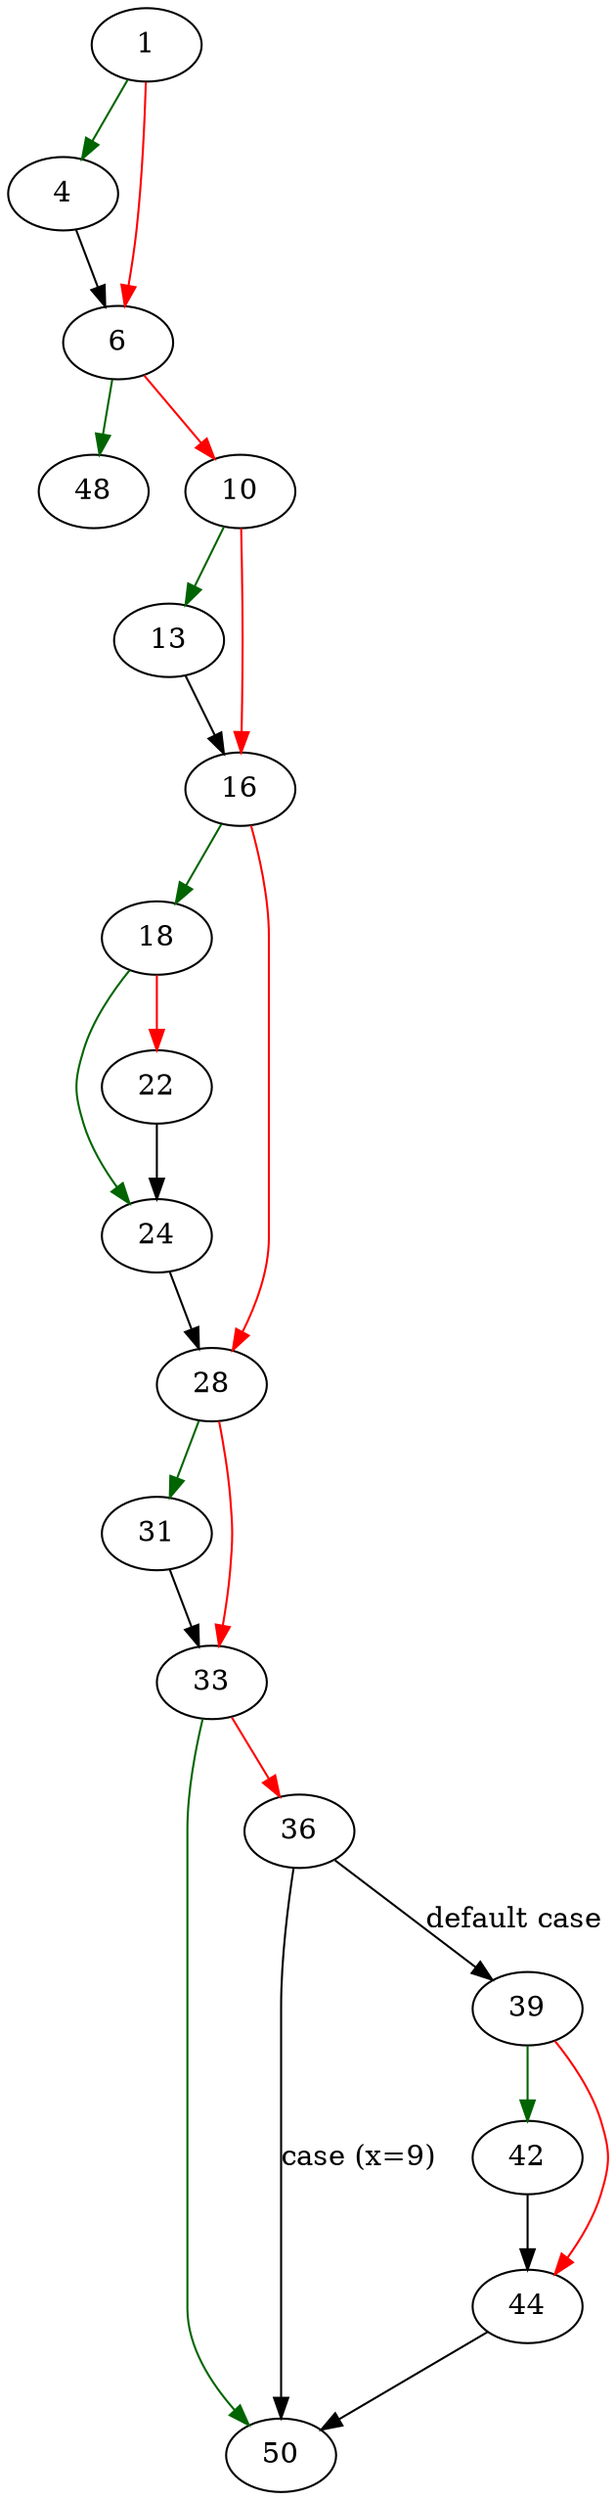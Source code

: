 strict digraph "cleanup" {
	// Node definitions.
	1 [entry=true];
	4;
	6;
	48;
	10;
	13;
	16;
	18;
	28;
	24;
	22;
	31;
	33;
	50;
	36;
	39;
	42;
	44;

	// Edge definitions.
	1 -> 4 [
		color=darkgreen
		cond=true
	];
	1 -> 6 [
		color=red
		cond=false
	];
	4 -> 6;
	6 -> 48 [
		color=darkgreen
		cond=true
	];
	6 -> 10 [
		color=red
		cond=false
	];
	10 -> 13 [
		color=darkgreen
		cond=true
	];
	10 -> 16 [
		color=red
		cond=false
	];
	13 -> 16;
	16 -> 18 [
		color=darkgreen
		cond=true
	];
	16 -> 28 [
		color=red
		cond=false
	];
	18 -> 24 [
		color=darkgreen
		cond=true
	];
	18 -> 22 [
		color=red
		cond=false
	];
	28 -> 31 [
		color=darkgreen
		cond=true
	];
	28 -> 33 [
		color=red
		cond=false
	];
	24 -> 28;
	22 -> 24;
	31 -> 33;
	33 -> 50 [
		color=darkgreen
		cond=true
	];
	33 -> 36 [
		color=red
		cond=false
	];
	36 -> 50 [
		cond="case (x=9)"
		label="case (x=9)"
	];
	36 -> 39 [
		cond="default case"
		label="default case"
	];
	39 -> 42 [
		color=darkgreen
		cond=true
	];
	39 -> 44 [
		color=red
		cond=false
	];
	42 -> 44;
	44 -> 50;
}